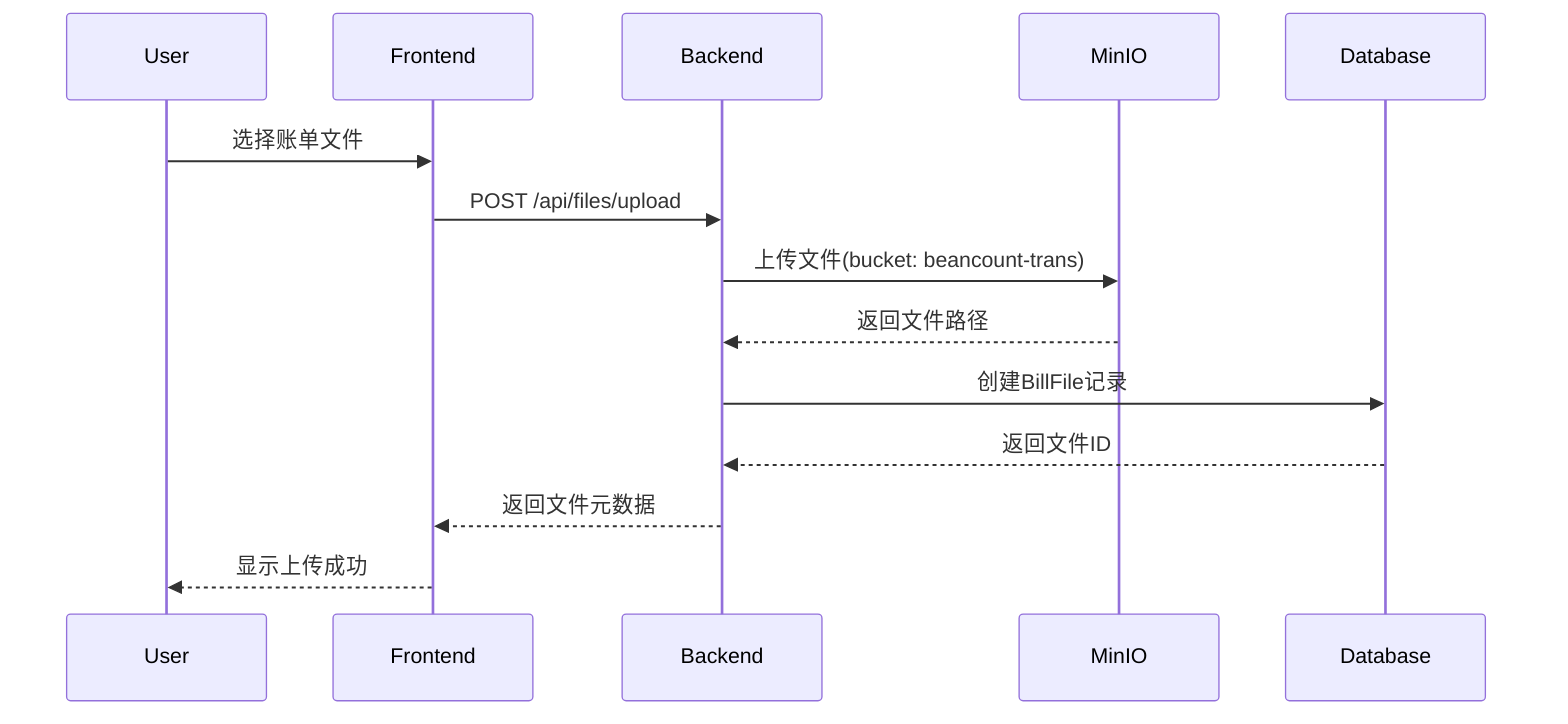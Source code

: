 sequenceDiagram
    participant User
    participant Frontend
    participant Backend
    participant MinIO
    participant Database
    
    User->>Frontend: 选择账单文件
    Frontend->>Backend: POST /api/files/upload
    Backend->>MinIO: 上传文件(bucket: beancount-trans)
    MinIO-->>Backend: 返回文件路径
    Backend->>Database: 创建BillFile记录
    Database-->>Backend: 返回文件ID
    Backend-->>Frontend: 返回文件元数据
    Frontend-->>User: 显示上传成功